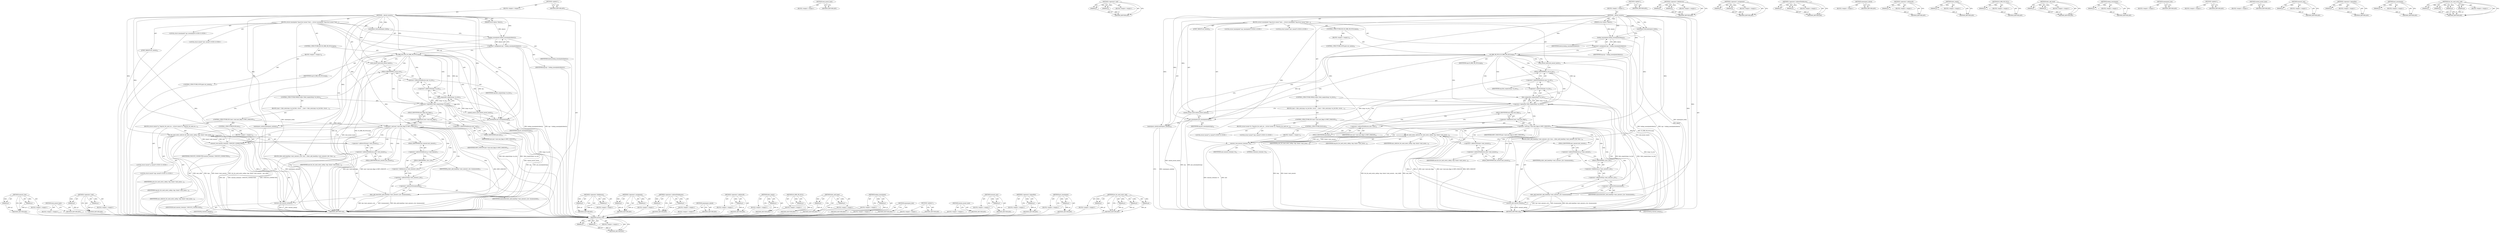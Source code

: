 digraph "list_for_each_entry_safe" {
vulnerable_158 [label=<(METHOD,umount_tree)>];
vulnerable_159 [label=<(PARAM,p1)>];
vulnerable_160 [label=<(PARAM,p2)>];
vulnerable_161 [label=<(BLOCK,&lt;empty&gt;,&lt;empty&gt;)>];
vulnerable_162 [label=<(METHOD_RETURN,ANY)>];
vulnerable_112 [label=<(METHOD,lock_mount_hash)>];
vulnerable_113 [label=<(BLOCK,&lt;empty&gt;,&lt;empty&gt;)>];
vulnerable_114 [label=<(METHOD_RETURN,ANY)>];
vulnerable_132 [label=<(METHOD,&lt;operator&gt;.and)>];
vulnerable_133 [label=<(PARAM,p1)>];
vulnerable_134 [label=<(PARAM,p2)>];
vulnerable_135 [label=<(BLOCK,&lt;empty&gt;,&lt;empty&gt;)>];
vulnerable_136 [label=<(METHOD_RETURN,ANY)>];
vulnerable_6 [label=<(METHOD,&lt;global&gt;)<SUB>1</SUB>>];
vulnerable_7 [label=<(BLOCK,&lt;empty&gt;,&lt;empty&gt;)<SUB>1</SUB>>];
vulnerable_8 [label=<(METHOD,__detach_mounts)<SUB>1</SUB>>];
vulnerable_9 [label=<(PARAM,struct dentry *dentry)<SUB>1</SUB>>];
vulnerable_10 [label=<(BLOCK,{
	struct mountpoint *mp;
	struct mount *mnt;

...,{
	struct mountpoint *mp;
	struct mount *mnt;

...)<SUB>2</SUB>>];
vulnerable_11 [label="<(LOCAL,struct mountpoint* mp: mountpoint*)<SUB>3</SUB>>"];
vulnerable_12 [label="<(LOCAL,struct mount* mnt: mount*)<SUB>4</SUB>>"];
vulnerable_13 [label=<(namespace_lock,namespace_lock())<SUB>6</SUB>>];
vulnerable_14 [label=<(&lt;operator&gt;.assignment,mp = lookup_mountpoint(dentry))<SUB>7</SUB>>];
vulnerable_15 [label=<(IDENTIFIER,mp,mp = lookup_mountpoint(dentry))<SUB>7</SUB>>];
vulnerable_16 [label=<(lookup_mountpoint,lookup_mountpoint(dentry))<SUB>7</SUB>>];
vulnerable_17 [label=<(IDENTIFIER,dentry,lookup_mountpoint(dentry))<SUB>7</SUB>>];
vulnerable_18 [label=<(CONTROL_STRUCTURE,IF,if (IS_ERR_OR_NULL(mp)))<SUB>8</SUB>>];
vulnerable_19 [label=<(IS_ERR_OR_NULL,IS_ERR_OR_NULL(mp))<SUB>8</SUB>>];
vulnerable_20 [label=<(IDENTIFIER,mp,IS_ERR_OR_NULL(mp))<SUB>8</SUB>>];
vulnerable_21 [label=<(BLOCK,&lt;empty&gt;,&lt;empty&gt;)<SUB>9</SUB>>];
vulnerable_22 [label=<(CONTROL_STRUCTURE,GOTO,goto out_unlock;)<SUB>9</SUB>>];
vulnerable_23 [label=<(lock_mount_hash,lock_mount_hash())<SUB>11</SUB>>];
vulnerable_24 [label=<(CONTROL_STRUCTURE,WHILE,while (!hlist_empty(&amp;mp-&gt;m_list)))<SUB>12</SUB>>];
vulnerable_25 [label=<(&lt;operator&gt;.logicalNot,!hlist_empty(&amp;mp-&gt;m_list))<SUB>12</SUB>>];
vulnerable_26 [label=<(hlist_empty,hlist_empty(&amp;mp-&gt;m_list))<SUB>12</SUB>>];
vulnerable_27 [label=<(&lt;operator&gt;.addressOf,&amp;mp-&gt;m_list)<SUB>12</SUB>>];
vulnerable_28 [label=<(&lt;operator&gt;.indirectFieldAccess,mp-&gt;m_list)<SUB>12</SUB>>];
vulnerable_29 [label=<(IDENTIFIER,mp,hlist_empty(&amp;mp-&gt;m_list))<SUB>12</SUB>>];
vulnerable_30 [label=<(FIELD_IDENTIFIER,m_list,m_list)<SUB>12</SUB>>];
vulnerable_31 [label=<(BLOCK,{
		mnt = hlist_entry(mp-&gt;m_list.first, struct ...,{
		mnt = hlist_entry(mp-&gt;m_list.first, struct ...)<SUB>12</SUB>>];
vulnerable_32 [label=<(CONTROL_STRUCTURE,IF,if (mnt-&gt;mnt.mnt_flags &amp; MNT_UMOUNT))<SUB>14</SUB>>];
vulnerable_33 [label=<(&lt;operator&gt;.and,mnt-&gt;mnt.mnt_flags &amp; MNT_UMOUNT)<SUB>14</SUB>>];
vulnerable_34 [label=<(&lt;operator&gt;.fieldAccess,mnt-&gt;mnt.mnt_flags)<SUB>14</SUB>>];
vulnerable_35 [label=<(&lt;operator&gt;.indirectFieldAccess,mnt-&gt;mnt)<SUB>14</SUB>>];
vulnerable_36 [label=<(IDENTIFIER,mnt,mnt-&gt;mnt.mnt_flags &amp; MNT_UMOUNT)<SUB>14</SUB>>];
vulnerable_37 [label=<(FIELD_IDENTIFIER,mnt,mnt)<SUB>14</SUB>>];
vulnerable_38 [label=<(FIELD_IDENTIFIER,mnt_flags,mnt_flags)<SUB>14</SUB>>];
vulnerable_39 [label=<(IDENTIFIER,MNT_UMOUNT,mnt-&gt;mnt.mnt_flags &amp; MNT_UMOUNT)<SUB>14</SUB>>];
vulnerable_40 [label=<(BLOCK,{
			struct mount *p, *tmp;
			list_for_each_en...,{
			struct mount *p, *tmp;
			list_for_each_en...)<SUB>14</SUB>>];
vulnerable_41 [label="<(LOCAL,struct mount* p: mount*)<SUB>15</SUB>>"];
vulnerable_42 [label="<(LOCAL,struct mount* tmp: mount*)<SUB>15</SUB>>"];
vulnerable_43 [label=<(list_for_each_entry_safe,list_for_each_entry_safe(p, tmp, &amp;mnt-&gt;mnt_moun...)<SUB>16</SUB>>];
vulnerable_44 [label=<(IDENTIFIER,p,list_for_each_entry_safe(p, tmp, &amp;mnt-&gt;mnt_moun...)<SUB>16</SUB>>];
vulnerable_45 [label=<(IDENTIFIER,tmp,list_for_each_entry_safe(p, tmp, &amp;mnt-&gt;mnt_moun...)<SUB>16</SUB>>];
vulnerable_46 [label=<(&lt;operator&gt;.addressOf,&amp;mnt-&gt;mnt_mounts)<SUB>16</SUB>>];
vulnerable_47 [label=<(&lt;operator&gt;.indirectFieldAccess,mnt-&gt;mnt_mounts)<SUB>16</SUB>>];
vulnerable_48 [label=<(IDENTIFIER,mnt,list_for_each_entry_safe(p, tmp, &amp;mnt-&gt;mnt_moun...)<SUB>16</SUB>>];
vulnerable_49 [label=<(FIELD_IDENTIFIER,mnt_mounts,mnt_mounts)<SUB>16</SUB>>];
vulnerable_50 [label=<(IDENTIFIER,mnt_child,list_for_each_entry_safe(p, tmp, &amp;mnt-&gt;mnt_moun...)<SUB>16</SUB>>];
vulnerable_51 [label=<(BLOCK,{
				hlist_add_head(&amp;p-&gt;mnt_umount.s_list, &amp;un...,{
				hlist_add_head(&amp;p-&gt;mnt_umount.s_list, &amp;un...)<SUB>16</SUB>>];
vulnerable_52 [label=<(hlist_add_head,hlist_add_head(&amp;p-&gt;mnt_umount.s_list, &amp;unmounted))<SUB>17</SUB>>];
vulnerable_53 [label=<(&lt;operator&gt;.addressOf,&amp;p-&gt;mnt_umount.s_list)<SUB>17</SUB>>];
vulnerable_54 [label=<(&lt;operator&gt;.fieldAccess,p-&gt;mnt_umount.s_list)<SUB>17</SUB>>];
vulnerable_55 [label=<(&lt;operator&gt;.indirectFieldAccess,p-&gt;mnt_umount)<SUB>17</SUB>>];
vulnerable_56 [label=<(IDENTIFIER,p,hlist_add_head(&amp;p-&gt;mnt_umount.s_list, &amp;unmounted))<SUB>17</SUB>>];
vulnerable_57 [label=<(FIELD_IDENTIFIER,mnt_umount,mnt_umount)<SUB>17</SUB>>];
vulnerable_58 [label=<(FIELD_IDENTIFIER,s_list,s_list)<SUB>17</SUB>>];
vulnerable_59 [label=<(&lt;operator&gt;.addressOf,&amp;unmounted)<SUB>17</SUB>>];
vulnerable_60 [label=<(IDENTIFIER,unmounted,hlist_add_head(&amp;p-&gt;mnt_umount.s_list, &amp;unmounted))<SUB>17</SUB>>];
vulnerable_61 [label=<(umount_mnt,umount_mnt(p))<SUB>18</SUB>>];
vulnerable_62 [label=<(IDENTIFIER,p,umount_mnt(p))<SUB>18</SUB>>];
vulnerable_63 [label=<(CONTROL_STRUCTURE,ELSE,else)<SUB>21</SUB>>];
vulnerable_64 [label=<(BLOCK,&lt;empty&gt;,&lt;empty&gt;)<SUB>21</SUB>>];
vulnerable_65 [label=<(umount_tree,umount_tree(mnt, 0))<SUB>21</SUB>>];
vulnerable_66 [label=<(IDENTIFIER,mnt,umount_tree(mnt, 0))<SUB>21</SUB>>];
vulnerable_67 [label=<(LITERAL,0,umount_tree(mnt, 0))<SUB>21</SUB>>];
vulnerable_68 [label=<(unlock_mount_hash,unlock_mount_hash())<SUB>23</SUB>>];
vulnerable_69 [label=<(put_mountpoint,put_mountpoint(mp))<SUB>24</SUB>>];
vulnerable_70 [label=<(IDENTIFIER,mp,put_mountpoint(mp))<SUB>24</SUB>>];
vulnerable_71 [label=<(JUMP_TARGET,out_unlock)<SUB>25</SUB>>];
vulnerable_72 [label=<(namespace_unlock,namespace_unlock())<SUB>26</SUB>>];
vulnerable_73 [label=<(METHOD_RETURN,void)<SUB>1</SUB>>];
vulnerable_75 [label=<(METHOD_RETURN,ANY)<SUB>1</SUB>>];
vulnerable_137 [label=<(METHOD,&lt;operator&gt;.fieldAccess)>];
vulnerable_138 [label=<(PARAM,p1)>];
vulnerable_139 [label=<(PARAM,p2)>];
vulnerable_140 [label=<(BLOCK,&lt;empty&gt;,&lt;empty&gt;)>];
vulnerable_141 [label=<(METHOD_RETURN,ANY)>];
vulnerable_99 [label=<(METHOD,&lt;operator&gt;.assignment)>];
vulnerable_100 [label=<(PARAM,p1)>];
vulnerable_101 [label=<(PARAM,p2)>];
vulnerable_102 [label=<(BLOCK,&lt;empty&gt;,&lt;empty&gt;)>];
vulnerable_103 [label=<(METHOD_RETURN,ANY)>];
vulnerable_127 [label=<(METHOD,&lt;operator&gt;.indirectFieldAccess)>];
vulnerable_128 [label=<(PARAM,p1)>];
vulnerable_129 [label=<(PARAM,p2)>];
vulnerable_130 [label=<(BLOCK,&lt;empty&gt;,&lt;empty&gt;)>];
vulnerable_131 [label=<(METHOD_RETURN,ANY)>];
vulnerable_170 [label=<(METHOD,namespace_unlock)>];
vulnerable_171 [label=<(BLOCK,&lt;empty&gt;,&lt;empty&gt;)>];
vulnerable_172 [label=<(METHOD_RETURN,ANY)>];
vulnerable_123 [label=<(METHOD,&lt;operator&gt;.addressOf)>];
vulnerable_124 [label=<(PARAM,p1)>];
vulnerable_125 [label=<(BLOCK,&lt;empty&gt;,&lt;empty&gt;)>];
vulnerable_126 [label=<(METHOD_RETURN,ANY)>];
vulnerable_119 [label=<(METHOD,hlist_empty)>];
vulnerable_120 [label=<(PARAM,p1)>];
vulnerable_121 [label=<(BLOCK,&lt;empty&gt;,&lt;empty&gt;)>];
vulnerable_122 [label=<(METHOD_RETURN,ANY)>];
vulnerable_108 [label=<(METHOD,IS_ERR_OR_NULL)>];
vulnerable_109 [label=<(PARAM,p1)>];
vulnerable_110 [label=<(BLOCK,&lt;empty&gt;,&lt;empty&gt;)>];
vulnerable_111 [label=<(METHOD_RETURN,ANY)>];
vulnerable_149 [label=<(METHOD,hlist_add_head)>];
vulnerable_150 [label=<(PARAM,p1)>];
vulnerable_151 [label=<(PARAM,p2)>];
vulnerable_152 [label=<(BLOCK,&lt;empty&gt;,&lt;empty&gt;)>];
vulnerable_153 [label=<(METHOD_RETURN,ANY)>];
vulnerable_104 [label=<(METHOD,lookup_mountpoint)>];
vulnerable_105 [label=<(PARAM,p1)>];
vulnerable_106 [label=<(BLOCK,&lt;empty&gt;,&lt;empty&gt;)>];
vulnerable_107 [label=<(METHOD_RETURN,ANY)>];
vulnerable_96 [label=<(METHOD,namespace_lock)>];
vulnerable_97 [label=<(BLOCK,&lt;empty&gt;,&lt;empty&gt;)>];
vulnerable_98 [label=<(METHOD_RETURN,ANY)>];
vulnerable_90 [label=<(METHOD,&lt;global&gt;)<SUB>1</SUB>>];
vulnerable_91 [label=<(BLOCK,&lt;empty&gt;,&lt;empty&gt;)>];
vulnerable_92 [label=<(METHOD_RETURN,ANY)>];
vulnerable_163 [label=<(METHOD,unlock_mount_hash)>];
vulnerable_164 [label=<(BLOCK,&lt;empty&gt;,&lt;empty&gt;)>];
vulnerable_165 [label=<(METHOD_RETURN,ANY)>];
vulnerable_154 [label=<(METHOD,umount_mnt)>];
vulnerable_155 [label=<(PARAM,p1)>];
vulnerable_156 [label=<(BLOCK,&lt;empty&gt;,&lt;empty&gt;)>];
vulnerable_157 [label=<(METHOD_RETURN,ANY)>];
vulnerable_115 [label=<(METHOD,&lt;operator&gt;.logicalNot)>];
vulnerable_116 [label=<(PARAM,p1)>];
vulnerable_117 [label=<(BLOCK,&lt;empty&gt;,&lt;empty&gt;)>];
vulnerable_118 [label=<(METHOD_RETURN,ANY)>];
vulnerable_166 [label=<(METHOD,put_mountpoint)>];
vulnerable_167 [label=<(PARAM,p1)>];
vulnerable_168 [label=<(BLOCK,&lt;empty&gt;,&lt;empty&gt;)>];
vulnerable_169 [label=<(METHOD_RETURN,ANY)>];
vulnerable_142 [label=<(METHOD,list_for_each_entry_safe)>];
vulnerable_143 [label=<(PARAM,p1)>];
vulnerable_144 [label=<(PARAM,p2)>];
vulnerable_145 [label=<(PARAM,p3)>];
vulnerable_146 [label=<(PARAM,p4)>];
vulnerable_147 [label=<(BLOCK,&lt;empty&gt;,&lt;empty&gt;)>];
vulnerable_148 [label=<(METHOD_RETURN,ANY)>];
fixed_156 [label=<(METHOD,umount_tree)>];
fixed_157 [label=<(PARAM,p1)>];
fixed_158 [label=<(PARAM,p2)>];
fixed_159 [label=<(BLOCK,&lt;empty&gt;,&lt;empty&gt;)>];
fixed_160 [label=<(METHOD_RETURN,ANY)>];
fixed_110 [label=<(METHOD,lock_mount_hash)>];
fixed_111 [label=<(BLOCK,&lt;empty&gt;,&lt;empty&gt;)>];
fixed_112 [label=<(METHOD_RETURN,ANY)>];
fixed_130 [label=<(METHOD,&lt;operator&gt;.and)>];
fixed_131 [label=<(PARAM,p1)>];
fixed_132 [label=<(PARAM,p2)>];
fixed_133 [label=<(BLOCK,&lt;empty&gt;,&lt;empty&gt;)>];
fixed_134 [label=<(METHOD_RETURN,ANY)>];
fixed_6 [label=<(METHOD,&lt;global&gt;)<SUB>1</SUB>>];
fixed_7 [label=<(BLOCK,&lt;empty&gt;,&lt;empty&gt;)<SUB>1</SUB>>];
fixed_8 [label=<(METHOD,__detach_mounts)<SUB>1</SUB>>];
fixed_9 [label=<(PARAM,struct dentry *dentry)<SUB>1</SUB>>];
fixed_10 [label=<(BLOCK,{
	struct mountpoint *mp;
	struct mount *mnt;

...,{
	struct mountpoint *mp;
	struct mount *mnt;

...)<SUB>2</SUB>>];
fixed_11 [label="<(LOCAL,struct mountpoint* mp: mountpoint*)<SUB>3</SUB>>"];
fixed_12 [label="<(LOCAL,struct mount* mnt: mount*)<SUB>4</SUB>>"];
fixed_13 [label=<(namespace_lock,namespace_lock())<SUB>6</SUB>>];
fixed_14 [label=<(&lt;operator&gt;.assignment,mp = lookup_mountpoint(dentry))<SUB>7</SUB>>];
fixed_15 [label=<(IDENTIFIER,mp,mp = lookup_mountpoint(dentry))<SUB>7</SUB>>];
fixed_16 [label=<(lookup_mountpoint,lookup_mountpoint(dentry))<SUB>7</SUB>>];
fixed_17 [label=<(IDENTIFIER,dentry,lookup_mountpoint(dentry))<SUB>7</SUB>>];
fixed_18 [label=<(CONTROL_STRUCTURE,IF,if (IS_ERR_OR_NULL(mp)))<SUB>8</SUB>>];
fixed_19 [label=<(IS_ERR_OR_NULL,IS_ERR_OR_NULL(mp))<SUB>8</SUB>>];
fixed_20 [label=<(IDENTIFIER,mp,IS_ERR_OR_NULL(mp))<SUB>8</SUB>>];
fixed_21 [label=<(BLOCK,&lt;empty&gt;,&lt;empty&gt;)<SUB>9</SUB>>];
fixed_22 [label=<(CONTROL_STRUCTURE,GOTO,goto out_unlock;)<SUB>9</SUB>>];
fixed_23 [label=<(lock_mount_hash,lock_mount_hash())<SUB>11</SUB>>];
fixed_24 [label=<(CONTROL_STRUCTURE,WHILE,while (!hlist_empty(&amp;mp-&gt;m_list)))<SUB>12</SUB>>];
fixed_25 [label=<(&lt;operator&gt;.logicalNot,!hlist_empty(&amp;mp-&gt;m_list))<SUB>12</SUB>>];
fixed_26 [label=<(hlist_empty,hlist_empty(&amp;mp-&gt;m_list))<SUB>12</SUB>>];
fixed_27 [label=<(&lt;operator&gt;.addressOf,&amp;mp-&gt;m_list)<SUB>12</SUB>>];
fixed_28 [label=<(&lt;operator&gt;.indirectFieldAccess,mp-&gt;m_list)<SUB>12</SUB>>];
fixed_29 [label=<(IDENTIFIER,mp,hlist_empty(&amp;mp-&gt;m_list))<SUB>12</SUB>>];
fixed_30 [label=<(FIELD_IDENTIFIER,m_list,m_list)<SUB>12</SUB>>];
fixed_31 [label=<(BLOCK,{
		mnt = hlist_entry(mp-&gt;m_list.first, struct ...,{
		mnt = hlist_entry(mp-&gt;m_list.first, struct ...)<SUB>12</SUB>>];
fixed_32 [label=<(CONTROL_STRUCTURE,IF,if (mnt-&gt;mnt.mnt_flags &amp; MNT_UMOUNT))<SUB>14</SUB>>];
fixed_33 [label=<(&lt;operator&gt;.and,mnt-&gt;mnt.mnt_flags &amp; MNT_UMOUNT)<SUB>14</SUB>>];
fixed_34 [label=<(&lt;operator&gt;.fieldAccess,mnt-&gt;mnt.mnt_flags)<SUB>14</SUB>>];
fixed_35 [label=<(&lt;operator&gt;.indirectFieldAccess,mnt-&gt;mnt)<SUB>14</SUB>>];
fixed_36 [label=<(IDENTIFIER,mnt,mnt-&gt;mnt.mnt_flags &amp; MNT_UMOUNT)<SUB>14</SUB>>];
fixed_37 [label=<(FIELD_IDENTIFIER,mnt,mnt)<SUB>14</SUB>>];
fixed_38 [label=<(FIELD_IDENTIFIER,mnt_flags,mnt_flags)<SUB>14</SUB>>];
fixed_39 [label=<(IDENTIFIER,MNT_UMOUNT,mnt-&gt;mnt.mnt_flags &amp; MNT_UMOUNT)<SUB>14</SUB>>];
fixed_40 [label=<(BLOCK,{
			struct mount *p, *tmp;
			list_for_each_en...,{
			struct mount *p, *tmp;
			list_for_each_en...)<SUB>14</SUB>>];
fixed_41 [label="<(LOCAL,struct mount* p: mount*)<SUB>15</SUB>>"];
fixed_42 [label="<(LOCAL,struct mount* tmp: mount*)<SUB>15</SUB>>"];
fixed_43 [label=<(list_for_each_entry_safe,list_for_each_entry_safe(p, tmp, &amp;mnt-&gt;mnt_moun...)<SUB>16</SUB>>];
fixed_44 [label=<(IDENTIFIER,p,list_for_each_entry_safe(p, tmp, &amp;mnt-&gt;mnt_moun...)<SUB>16</SUB>>];
fixed_45 [label=<(IDENTIFIER,tmp,list_for_each_entry_safe(p, tmp, &amp;mnt-&gt;mnt_moun...)<SUB>16</SUB>>];
fixed_46 [label=<(&lt;operator&gt;.addressOf,&amp;mnt-&gt;mnt_mounts)<SUB>16</SUB>>];
fixed_47 [label=<(&lt;operator&gt;.indirectFieldAccess,mnt-&gt;mnt_mounts)<SUB>16</SUB>>];
fixed_48 [label=<(IDENTIFIER,mnt,list_for_each_entry_safe(p, tmp, &amp;mnt-&gt;mnt_moun...)<SUB>16</SUB>>];
fixed_49 [label=<(FIELD_IDENTIFIER,mnt_mounts,mnt_mounts)<SUB>16</SUB>>];
fixed_50 [label=<(IDENTIFIER,mnt_child,list_for_each_entry_safe(p, tmp, &amp;mnt-&gt;mnt_moun...)<SUB>16</SUB>>];
fixed_51 [label=<(BLOCK,{
				hlist_add_head(&amp;p-&gt;mnt_umount.s_list, &amp;un...,{
				hlist_add_head(&amp;p-&gt;mnt_umount.s_list, &amp;un...)<SUB>16</SUB>>];
fixed_52 [label=<(hlist_add_head,hlist_add_head(&amp;p-&gt;mnt_umount.s_list, &amp;unmounted))<SUB>17</SUB>>];
fixed_53 [label=<(&lt;operator&gt;.addressOf,&amp;p-&gt;mnt_umount.s_list)<SUB>17</SUB>>];
fixed_54 [label=<(&lt;operator&gt;.fieldAccess,p-&gt;mnt_umount.s_list)<SUB>17</SUB>>];
fixed_55 [label=<(&lt;operator&gt;.indirectFieldAccess,p-&gt;mnt_umount)<SUB>17</SUB>>];
fixed_56 [label=<(IDENTIFIER,p,hlist_add_head(&amp;p-&gt;mnt_umount.s_list, &amp;unmounted))<SUB>17</SUB>>];
fixed_57 [label=<(FIELD_IDENTIFIER,mnt_umount,mnt_umount)<SUB>17</SUB>>];
fixed_58 [label=<(FIELD_IDENTIFIER,s_list,s_list)<SUB>17</SUB>>];
fixed_59 [label=<(&lt;operator&gt;.addressOf,&amp;unmounted)<SUB>17</SUB>>];
fixed_60 [label=<(IDENTIFIER,unmounted,hlist_add_head(&amp;p-&gt;mnt_umount.s_list, &amp;unmounted))<SUB>17</SUB>>];
fixed_61 [label=<(umount_mnt,umount_mnt(p))<SUB>18</SUB>>];
fixed_62 [label=<(IDENTIFIER,p,umount_mnt(p))<SUB>18</SUB>>];
fixed_63 [label=<(CONTROL_STRUCTURE,ELSE,else)<SUB>21</SUB>>];
fixed_64 [label=<(BLOCK,&lt;empty&gt;,&lt;empty&gt;)<SUB>21</SUB>>];
fixed_65 [label=<(umount_tree,umount_tree(mnt, UMOUNT_CONNECTED))<SUB>21</SUB>>];
fixed_66 [label=<(IDENTIFIER,mnt,umount_tree(mnt, UMOUNT_CONNECTED))<SUB>21</SUB>>];
fixed_67 [label=<(IDENTIFIER,UMOUNT_CONNECTED,umount_tree(mnt, UMOUNT_CONNECTED))<SUB>21</SUB>>];
fixed_68 [label=<(unlock_mount_hash,unlock_mount_hash())<SUB>23</SUB>>];
fixed_69 [label=<(put_mountpoint,put_mountpoint(mp))<SUB>24</SUB>>];
fixed_70 [label=<(IDENTIFIER,mp,put_mountpoint(mp))<SUB>24</SUB>>];
fixed_71 [label=<(JUMP_TARGET,out_unlock)<SUB>25</SUB>>];
fixed_72 [label=<(namespace_unlock,namespace_unlock())<SUB>26</SUB>>];
fixed_73 [label=<(METHOD_RETURN,void)<SUB>1</SUB>>];
fixed_75 [label=<(METHOD_RETURN,ANY)<SUB>1</SUB>>];
fixed_135 [label=<(METHOD,&lt;operator&gt;.fieldAccess)>];
fixed_136 [label=<(PARAM,p1)>];
fixed_137 [label=<(PARAM,p2)>];
fixed_138 [label=<(BLOCK,&lt;empty&gt;,&lt;empty&gt;)>];
fixed_139 [label=<(METHOD_RETURN,ANY)>];
fixed_97 [label=<(METHOD,&lt;operator&gt;.assignment)>];
fixed_98 [label=<(PARAM,p1)>];
fixed_99 [label=<(PARAM,p2)>];
fixed_100 [label=<(BLOCK,&lt;empty&gt;,&lt;empty&gt;)>];
fixed_101 [label=<(METHOD_RETURN,ANY)>];
fixed_125 [label=<(METHOD,&lt;operator&gt;.indirectFieldAccess)>];
fixed_126 [label=<(PARAM,p1)>];
fixed_127 [label=<(PARAM,p2)>];
fixed_128 [label=<(BLOCK,&lt;empty&gt;,&lt;empty&gt;)>];
fixed_129 [label=<(METHOD_RETURN,ANY)>];
fixed_168 [label=<(METHOD,namespace_unlock)>];
fixed_169 [label=<(BLOCK,&lt;empty&gt;,&lt;empty&gt;)>];
fixed_170 [label=<(METHOD_RETURN,ANY)>];
fixed_121 [label=<(METHOD,&lt;operator&gt;.addressOf)>];
fixed_122 [label=<(PARAM,p1)>];
fixed_123 [label=<(BLOCK,&lt;empty&gt;,&lt;empty&gt;)>];
fixed_124 [label=<(METHOD_RETURN,ANY)>];
fixed_117 [label=<(METHOD,hlist_empty)>];
fixed_118 [label=<(PARAM,p1)>];
fixed_119 [label=<(BLOCK,&lt;empty&gt;,&lt;empty&gt;)>];
fixed_120 [label=<(METHOD_RETURN,ANY)>];
fixed_106 [label=<(METHOD,IS_ERR_OR_NULL)>];
fixed_107 [label=<(PARAM,p1)>];
fixed_108 [label=<(BLOCK,&lt;empty&gt;,&lt;empty&gt;)>];
fixed_109 [label=<(METHOD_RETURN,ANY)>];
fixed_147 [label=<(METHOD,hlist_add_head)>];
fixed_148 [label=<(PARAM,p1)>];
fixed_149 [label=<(PARAM,p2)>];
fixed_150 [label=<(BLOCK,&lt;empty&gt;,&lt;empty&gt;)>];
fixed_151 [label=<(METHOD_RETURN,ANY)>];
fixed_102 [label=<(METHOD,lookup_mountpoint)>];
fixed_103 [label=<(PARAM,p1)>];
fixed_104 [label=<(BLOCK,&lt;empty&gt;,&lt;empty&gt;)>];
fixed_105 [label=<(METHOD_RETURN,ANY)>];
fixed_94 [label=<(METHOD,namespace_lock)>];
fixed_95 [label=<(BLOCK,&lt;empty&gt;,&lt;empty&gt;)>];
fixed_96 [label=<(METHOD_RETURN,ANY)>];
fixed_88 [label=<(METHOD,&lt;global&gt;)<SUB>1</SUB>>];
fixed_89 [label=<(BLOCK,&lt;empty&gt;,&lt;empty&gt;)>];
fixed_90 [label=<(METHOD_RETURN,ANY)>];
fixed_161 [label=<(METHOD,unlock_mount_hash)>];
fixed_162 [label=<(BLOCK,&lt;empty&gt;,&lt;empty&gt;)>];
fixed_163 [label=<(METHOD_RETURN,ANY)>];
fixed_152 [label=<(METHOD,umount_mnt)>];
fixed_153 [label=<(PARAM,p1)>];
fixed_154 [label=<(BLOCK,&lt;empty&gt;,&lt;empty&gt;)>];
fixed_155 [label=<(METHOD_RETURN,ANY)>];
fixed_113 [label=<(METHOD,&lt;operator&gt;.logicalNot)>];
fixed_114 [label=<(PARAM,p1)>];
fixed_115 [label=<(BLOCK,&lt;empty&gt;,&lt;empty&gt;)>];
fixed_116 [label=<(METHOD_RETURN,ANY)>];
fixed_164 [label=<(METHOD,put_mountpoint)>];
fixed_165 [label=<(PARAM,p1)>];
fixed_166 [label=<(BLOCK,&lt;empty&gt;,&lt;empty&gt;)>];
fixed_167 [label=<(METHOD_RETURN,ANY)>];
fixed_140 [label=<(METHOD,list_for_each_entry_safe)>];
fixed_141 [label=<(PARAM,p1)>];
fixed_142 [label=<(PARAM,p2)>];
fixed_143 [label=<(PARAM,p3)>];
fixed_144 [label=<(PARAM,p4)>];
fixed_145 [label=<(BLOCK,&lt;empty&gt;,&lt;empty&gt;)>];
fixed_146 [label=<(METHOD_RETURN,ANY)>];
vulnerable_158 -> vulnerable_159  [key=0, label="AST: "];
vulnerable_158 -> vulnerable_159  [key=1, label="DDG: "];
vulnerable_158 -> vulnerable_161  [key=0, label="AST: "];
vulnerable_158 -> vulnerable_160  [key=0, label="AST: "];
vulnerable_158 -> vulnerable_160  [key=1, label="DDG: "];
vulnerable_158 -> vulnerable_162  [key=0, label="AST: "];
vulnerable_158 -> vulnerable_162  [key=1, label="CFG: "];
vulnerable_159 -> vulnerable_162  [key=0, label="DDG: p1"];
vulnerable_160 -> vulnerable_162  [key=0, label="DDG: p2"];
vulnerable_112 -> vulnerable_113  [key=0, label="AST: "];
vulnerable_112 -> vulnerable_114  [key=0, label="AST: "];
vulnerable_112 -> vulnerable_114  [key=1, label="CFG: "];
vulnerable_132 -> vulnerable_133  [key=0, label="AST: "];
vulnerable_132 -> vulnerable_133  [key=1, label="DDG: "];
vulnerable_132 -> vulnerable_135  [key=0, label="AST: "];
vulnerable_132 -> vulnerable_134  [key=0, label="AST: "];
vulnerable_132 -> vulnerable_134  [key=1, label="DDG: "];
vulnerable_132 -> vulnerable_136  [key=0, label="AST: "];
vulnerable_132 -> vulnerable_136  [key=1, label="CFG: "];
vulnerable_133 -> vulnerable_136  [key=0, label="DDG: p1"];
vulnerable_134 -> vulnerable_136  [key=0, label="DDG: p2"];
vulnerable_6 -> vulnerable_7  [key=0, label="AST: "];
vulnerable_6 -> vulnerable_75  [key=0, label="AST: "];
vulnerable_6 -> vulnerable_75  [key=1, label="CFG: "];
vulnerable_7 -> vulnerable_8  [key=0, label="AST: "];
vulnerable_8 -> vulnerable_9  [key=0, label="AST: "];
vulnerable_8 -> vulnerable_9  [key=1, label="DDG: "];
vulnerable_8 -> vulnerable_10  [key=0, label="AST: "];
vulnerable_8 -> vulnerable_73  [key=0, label="AST: "];
vulnerable_8 -> vulnerable_13  [key=0, label="CFG: "];
vulnerable_8 -> vulnerable_13  [key=1, label="DDG: "];
vulnerable_8 -> vulnerable_23  [key=0, label="DDG: "];
vulnerable_8 -> vulnerable_68  [key=0, label="DDG: "];
vulnerable_8 -> vulnerable_72  [key=0, label="DDG: "];
vulnerable_8 -> vulnerable_69  [key=0, label="DDG: "];
vulnerable_8 -> vulnerable_16  [key=0, label="DDG: "];
vulnerable_8 -> vulnerable_19  [key=0, label="DDG: "];
vulnerable_8 -> vulnerable_33  [key=0, label="DDG: "];
vulnerable_8 -> vulnerable_51  [key=0, label="DDG: "];
vulnerable_8 -> vulnerable_43  [key=0, label="DDG: "];
vulnerable_8 -> vulnerable_52  [key=0, label="DDG: "];
vulnerable_8 -> vulnerable_61  [key=0, label="DDG: "];
vulnerable_8 -> vulnerable_65  [key=0, label="DDG: "];
vulnerable_9 -> vulnerable_16  [key=0, label="DDG: dentry"];
vulnerable_10 -> vulnerable_11  [key=0, label="AST: "];
vulnerable_10 -> vulnerable_12  [key=0, label="AST: "];
vulnerable_10 -> vulnerable_13  [key=0, label="AST: "];
vulnerable_10 -> vulnerable_14  [key=0, label="AST: "];
vulnerable_10 -> vulnerable_18  [key=0, label="AST: "];
vulnerable_10 -> vulnerable_23  [key=0, label="AST: "];
vulnerable_10 -> vulnerable_24  [key=0, label="AST: "];
vulnerable_10 -> vulnerable_68  [key=0, label="AST: "];
vulnerable_10 -> vulnerable_69  [key=0, label="AST: "];
vulnerable_10 -> vulnerable_71  [key=0, label="AST: "];
vulnerable_10 -> vulnerable_72  [key=0, label="AST: "];
vulnerable_13 -> vulnerable_16  [key=0, label="CFG: "];
vulnerable_13 -> vulnerable_73  [key=0, label="DDG: namespace_lock()"];
vulnerable_14 -> vulnerable_15  [key=0, label="AST: "];
vulnerable_14 -> vulnerable_16  [key=0, label="AST: "];
vulnerable_14 -> vulnerable_19  [key=0, label="CFG: "];
vulnerable_14 -> vulnerable_19  [key=1, label="DDG: mp"];
vulnerable_14 -> vulnerable_73  [key=0, label="DDG: lookup_mountpoint(dentry)"];
vulnerable_14 -> vulnerable_73  [key=1, label="DDG: mp = lookup_mountpoint(dentry)"];
vulnerable_16 -> vulnerable_17  [key=0, label="AST: "];
vulnerable_16 -> vulnerable_14  [key=0, label="CFG: "];
vulnerable_16 -> vulnerable_14  [key=1, label="DDG: dentry"];
vulnerable_16 -> vulnerable_73  [key=0, label="DDG: dentry"];
vulnerable_18 -> vulnerable_19  [key=0, label="AST: "];
vulnerable_18 -> vulnerable_21  [key=0, label="AST: "];
vulnerable_19 -> vulnerable_20  [key=0, label="AST: "];
vulnerable_19 -> vulnerable_23  [key=0, label="CFG: "];
vulnerable_19 -> vulnerable_23  [key=1, label="CDG: "];
vulnerable_19 -> vulnerable_72  [key=0, label="CFG: "];
vulnerable_19 -> vulnerable_73  [key=0, label="DDG: mp"];
vulnerable_19 -> vulnerable_73  [key=1, label="DDG: IS_ERR_OR_NULL(mp)"];
vulnerable_19 -> vulnerable_69  [key=0, label="DDG: mp"];
vulnerable_19 -> vulnerable_69  [key=1, label="CDG: "];
vulnerable_19 -> vulnerable_26  [key=0, label="DDG: mp"];
vulnerable_19 -> vulnerable_26  [key=1, label="CDG: "];
vulnerable_19 -> vulnerable_30  [key=0, label="CDG: "];
vulnerable_19 -> vulnerable_68  [key=0, label="CDG: "];
vulnerable_19 -> vulnerable_28  [key=0, label="CDG: "];
vulnerable_19 -> vulnerable_25  [key=0, label="CDG: "];
vulnerable_19 -> vulnerable_27  [key=0, label="CDG: "];
vulnerable_21 -> vulnerable_22  [key=0, label="AST: "];
vulnerable_23 -> vulnerable_30  [key=0, label="CFG: "];
vulnerable_23 -> vulnerable_73  [key=0, label="DDG: lock_mount_hash()"];
vulnerable_24 -> vulnerable_25  [key=0, label="AST: "];
vulnerable_24 -> vulnerable_31  [key=0, label="AST: "];
vulnerable_25 -> vulnerable_26  [key=0, label="AST: "];
vulnerable_25 -> vulnerable_26  [key=1, label="CDG: "];
vulnerable_25 -> vulnerable_68  [key=0, label="CFG: "];
vulnerable_25 -> vulnerable_37  [key=0, label="CFG: "];
vulnerable_25 -> vulnerable_37  [key=1, label="CDG: "];
vulnerable_25 -> vulnerable_73  [key=0, label="DDG: hlist_empty(&amp;mp-&gt;m_list)"];
vulnerable_25 -> vulnerable_73  [key=1, label="DDG: !hlist_empty(&amp;mp-&gt;m_list)"];
vulnerable_25 -> vulnerable_30  [key=0, label="CDG: "];
vulnerable_25 -> vulnerable_34  [key=0, label="CDG: "];
vulnerable_25 -> vulnerable_33  [key=0, label="CDG: "];
vulnerable_25 -> vulnerable_28  [key=0, label="CDG: "];
vulnerable_25 -> vulnerable_38  [key=0, label="CDG: "];
vulnerable_25 -> vulnerable_25  [key=0, label="CDG: "];
vulnerable_25 -> vulnerable_27  [key=0, label="CDG: "];
vulnerable_25 -> vulnerable_35  [key=0, label="CDG: "];
vulnerable_26 -> vulnerable_27  [key=0, label="AST: "];
vulnerable_26 -> vulnerable_25  [key=0, label="CFG: "];
vulnerable_26 -> vulnerable_25  [key=1, label="DDG: &amp;mp-&gt;m_list"];
vulnerable_26 -> vulnerable_73  [key=0, label="DDG: &amp;mp-&gt;m_list"];
vulnerable_26 -> vulnerable_69  [key=0, label="DDG: &amp;mp-&gt;m_list"];
vulnerable_27 -> vulnerable_28  [key=0, label="AST: "];
vulnerable_27 -> vulnerable_26  [key=0, label="CFG: "];
vulnerable_28 -> vulnerable_29  [key=0, label="AST: "];
vulnerable_28 -> vulnerable_30  [key=0, label="AST: "];
vulnerable_28 -> vulnerable_27  [key=0, label="CFG: "];
vulnerable_30 -> vulnerable_28  [key=0, label="CFG: "];
vulnerable_31 -> vulnerable_32  [key=0, label="AST: "];
vulnerable_32 -> vulnerable_33  [key=0, label="AST: "];
vulnerable_32 -> vulnerable_40  [key=0, label="AST: "];
vulnerable_32 -> vulnerable_63  [key=0, label="AST: "];
vulnerable_33 -> vulnerable_34  [key=0, label="AST: "];
vulnerable_33 -> vulnerable_39  [key=0, label="AST: "];
vulnerable_33 -> vulnerable_49  [key=0, label="CFG: "];
vulnerable_33 -> vulnerable_49  [key=1, label="CDG: "];
vulnerable_33 -> vulnerable_65  [key=0, label="CFG: "];
vulnerable_33 -> vulnerable_65  [key=1, label="CDG: "];
vulnerable_33 -> vulnerable_73  [key=0, label="DDG: mnt-&gt;mnt.mnt_flags"];
vulnerable_33 -> vulnerable_73  [key=1, label="DDG: mnt-&gt;mnt.mnt_flags &amp; MNT_UMOUNT"];
vulnerable_33 -> vulnerable_73  [key=2, label="DDG: MNT_UMOUNT"];
vulnerable_33 -> vulnerable_47  [key=0, label="CDG: "];
vulnerable_33 -> vulnerable_58  [key=0, label="CDG: "];
vulnerable_33 -> vulnerable_61  [key=0, label="CDG: "];
vulnerable_33 -> vulnerable_57  [key=0, label="CDG: "];
vulnerable_33 -> vulnerable_52  [key=0, label="CDG: "];
vulnerable_33 -> vulnerable_46  [key=0, label="CDG: "];
vulnerable_33 -> vulnerable_53  [key=0, label="CDG: "];
vulnerable_33 -> vulnerable_59  [key=0, label="CDG: "];
vulnerable_33 -> vulnerable_55  [key=0, label="CDG: "];
vulnerable_33 -> vulnerable_54  [key=0, label="CDG: "];
vulnerable_33 -> vulnerable_43  [key=0, label="CDG: "];
vulnerable_34 -> vulnerable_35  [key=0, label="AST: "];
vulnerable_34 -> vulnerable_38  [key=0, label="AST: "];
vulnerable_34 -> vulnerable_33  [key=0, label="CFG: "];
vulnerable_35 -> vulnerable_36  [key=0, label="AST: "];
vulnerable_35 -> vulnerable_37  [key=0, label="AST: "];
vulnerable_35 -> vulnerable_38  [key=0, label="CFG: "];
vulnerable_37 -> vulnerable_35  [key=0, label="CFG: "];
vulnerable_38 -> vulnerable_34  [key=0, label="CFG: "];
vulnerable_40 -> vulnerable_41  [key=0, label="AST: "];
vulnerable_40 -> vulnerable_42  [key=0, label="AST: "];
vulnerable_40 -> vulnerable_43  [key=0, label="AST: "];
vulnerable_40 -> vulnerable_51  [key=0, label="AST: "];
vulnerable_43 -> vulnerable_44  [key=0, label="AST: "];
vulnerable_43 -> vulnerable_45  [key=0, label="AST: "];
vulnerable_43 -> vulnerable_46  [key=0, label="AST: "];
vulnerable_43 -> vulnerable_50  [key=0, label="AST: "];
vulnerable_43 -> vulnerable_57  [key=0, label="CFG: "];
vulnerable_43 -> vulnerable_73  [key=0, label="DDG: tmp"];
vulnerable_43 -> vulnerable_73  [key=1, label="DDG: &amp;mnt-&gt;mnt_mounts"];
vulnerable_43 -> vulnerable_73  [key=2, label="DDG: list_for_each_entry_safe(p, tmp, &amp;mnt-&gt;mnt_mounts,  mnt_child)"];
vulnerable_43 -> vulnerable_73  [key=3, label="DDG: mnt_child"];
vulnerable_43 -> vulnerable_61  [key=0, label="DDG: p"];
vulnerable_43 -> vulnerable_65  [key=0, label="DDG: &amp;mnt-&gt;mnt_mounts"];
vulnerable_46 -> vulnerable_47  [key=0, label="AST: "];
vulnerable_46 -> vulnerable_43  [key=0, label="CFG: "];
vulnerable_47 -> vulnerable_48  [key=0, label="AST: "];
vulnerable_47 -> vulnerable_49  [key=0, label="AST: "];
vulnerable_47 -> vulnerable_46  [key=0, label="CFG: "];
vulnerable_49 -> vulnerable_47  [key=0, label="CFG: "];
vulnerable_51 -> vulnerable_52  [key=0, label="AST: "];
vulnerable_51 -> vulnerable_61  [key=0, label="AST: "];
vulnerable_52 -> vulnerable_53  [key=0, label="AST: "];
vulnerable_52 -> vulnerable_59  [key=0, label="AST: "];
vulnerable_52 -> vulnerable_61  [key=0, label="CFG: "];
vulnerable_52 -> vulnerable_73  [key=0, label="DDG: &amp;p-&gt;mnt_umount.s_list"];
vulnerable_52 -> vulnerable_73  [key=1, label="DDG: &amp;unmounted"];
vulnerable_52 -> vulnerable_73  [key=2, label="DDG: hlist_add_head(&amp;p-&gt;mnt_umount.s_list, &amp;unmounted)"];
vulnerable_53 -> vulnerable_54  [key=0, label="AST: "];
vulnerable_53 -> vulnerable_59  [key=0, label="CFG: "];
vulnerable_54 -> vulnerable_55  [key=0, label="AST: "];
vulnerable_54 -> vulnerable_58  [key=0, label="AST: "];
vulnerable_54 -> vulnerable_53  [key=0, label="CFG: "];
vulnerable_55 -> vulnerable_56  [key=0, label="AST: "];
vulnerable_55 -> vulnerable_57  [key=0, label="AST: "];
vulnerable_55 -> vulnerable_58  [key=0, label="CFG: "];
vulnerable_57 -> vulnerable_55  [key=0, label="CFG: "];
vulnerable_58 -> vulnerable_54  [key=0, label="CFG: "];
vulnerable_59 -> vulnerable_60  [key=0, label="AST: "];
vulnerable_59 -> vulnerable_52  [key=0, label="CFG: "];
vulnerable_61 -> vulnerable_62  [key=0, label="AST: "];
vulnerable_61 -> vulnerable_30  [key=0, label="CFG: "];
vulnerable_61 -> vulnerable_73  [key=0, label="DDG: p"];
vulnerable_61 -> vulnerable_73  [key=1, label="DDG: umount_mnt(p)"];
vulnerable_61 -> vulnerable_43  [key=0, label="DDG: p"];
vulnerable_63 -> vulnerable_64  [key=0, label="AST: "];
vulnerable_64 -> vulnerable_65  [key=0, label="AST: "];
vulnerable_65 -> vulnerable_66  [key=0, label="AST: "];
vulnerable_65 -> vulnerable_67  [key=0, label="AST: "];
vulnerable_65 -> vulnerable_30  [key=0, label="CFG: "];
vulnerable_65 -> vulnerable_73  [key=0, label="DDG: mnt"];
vulnerable_65 -> vulnerable_73  [key=1, label="DDG: umount_tree(mnt, 0)"];
vulnerable_65 -> vulnerable_43  [key=0, label="DDG: mnt"];
vulnerable_68 -> vulnerable_69  [key=0, label="CFG: "];
vulnerable_68 -> vulnerable_73  [key=0, label="DDG: unlock_mount_hash()"];
vulnerable_69 -> vulnerable_70  [key=0, label="AST: "];
vulnerable_69 -> vulnerable_72  [key=0, label="CFG: "];
vulnerable_69 -> vulnerable_73  [key=0, label="DDG: mp"];
vulnerable_69 -> vulnerable_73  [key=1, label="DDG: put_mountpoint(mp)"];
vulnerable_72 -> vulnerable_73  [key=0, label="CFG: "];
vulnerable_72 -> vulnerable_73  [key=1, label="DDG: namespace_unlock()"];
vulnerable_137 -> vulnerable_138  [key=0, label="AST: "];
vulnerable_137 -> vulnerable_138  [key=1, label="DDG: "];
vulnerable_137 -> vulnerable_140  [key=0, label="AST: "];
vulnerable_137 -> vulnerable_139  [key=0, label="AST: "];
vulnerable_137 -> vulnerable_139  [key=1, label="DDG: "];
vulnerable_137 -> vulnerable_141  [key=0, label="AST: "];
vulnerable_137 -> vulnerable_141  [key=1, label="CFG: "];
vulnerable_138 -> vulnerable_141  [key=0, label="DDG: p1"];
vulnerable_139 -> vulnerable_141  [key=0, label="DDG: p2"];
vulnerable_99 -> vulnerable_100  [key=0, label="AST: "];
vulnerable_99 -> vulnerable_100  [key=1, label="DDG: "];
vulnerable_99 -> vulnerable_102  [key=0, label="AST: "];
vulnerable_99 -> vulnerable_101  [key=0, label="AST: "];
vulnerable_99 -> vulnerable_101  [key=1, label="DDG: "];
vulnerable_99 -> vulnerable_103  [key=0, label="AST: "];
vulnerable_99 -> vulnerable_103  [key=1, label="CFG: "];
vulnerable_100 -> vulnerable_103  [key=0, label="DDG: p1"];
vulnerable_101 -> vulnerable_103  [key=0, label="DDG: p2"];
vulnerable_127 -> vulnerable_128  [key=0, label="AST: "];
vulnerable_127 -> vulnerable_128  [key=1, label="DDG: "];
vulnerable_127 -> vulnerable_130  [key=0, label="AST: "];
vulnerable_127 -> vulnerable_129  [key=0, label="AST: "];
vulnerable_127 -> vulnerable_129  [key=1, label="DDG: "];
vulnerable_127 -> vulnerable_131  [key=0, label="AST: "];
vulnerable_127 -> vulnerable_131  [key=1, label="CFG: "];
vulnerable_128 -> vulnerable_131  [key=0, label="DDG: p1"];
vulnerable_129 -> vulnerable_131  [key=0, label="DDG: p2"];
vulnerable_170 -> vulnerable_171  [key=0, label="AST: "];
vulnerable_170 -> vulnerable_172  [key=0, label="AST: "];
vulnerable_170 -> vulnerable_172  [key=1, label="CFG: "];
vulnerable_123 -> vulnerable_124  [key=0, label="AST: "];
vulnerable_123 -> vulnerable_124  [key=1, label="DDG: "];
vulnerable_123 -> vulnerable_125  [key=0, label="AST: "];
vulnerable_123 -> vulnerable_126  [key=0, label="AST: "];
vulnerable_123 -> vulnerable_126  [key=1, label="CFG: "];
vulnerable_124 -> vulnerable_126  [key=0, label="DDG: p1"];
vulnerable_119 -> vulnerable_120  [key=0, label="AST: "];
vulnerable_119 -> vulnerable_120  [key=1, label="DDG: "];
vulnerable_119 -> vulnerable_121  [key=0, label="AST: "];
vulnerable_119 -> vulnerable_122  [key=0, label="AST: "];
vulnerable_119 -> vulnerable_122  [key=1, label="CFG: "];
vulnerable_120 -> vulnerable_122  [key=0, label="DDG: p1"];
vulnerable_108 -> vulnerable_109  [key=0, label="AST: "];
vulnerable_108 -> vulnerable_109  [key=1, label="DDG: "];
vulnerable_108 -> vulnerable_110  [key=0, label="AST: "];
vulnerable_108 -> vulnerable_111  [key=0, label="AST: "];
vulnerable_108 -> vulnerable_111  [key=1, label="CFG: "];
vulnerable_109 -> vulnerable_111  [key=0, label="DDG: p1"];
vulnerable_149 -> vulnerable_150  [key=0, label="AST: "];
vulnerable_149 -> vulnerable_150  [key=1, label="DDG: "];
vulnerable_149 -> vulnerable_152  [key=0, label="AST: "];
vulnerable_149 -> vulnerable_151  [key=0, label="AST: "];
vulnerable_149 -> vulnerable_151  [key=1, label="DDG: "];
vulnerable_149 -> vulnerable_153  [key=0, label="AST: "];
vulnerable_149 -> vulnerable_153  [key=1, label="CFG: "];
vulnerable_150 -> vulnerable_153  [key=0, label="DDG: p1"];
vulnerable_151 -> vulnerable_153  [key=0, label="DDG: p2"];
vulnerable_104 -> vulnerable_105  [key=0, label="AST: "];
vulnerable_104 -> vulnerable_105  [key=1, label="DDG: "];
vulnerable_104 -> vulnerable_106  [key=0, label="AST: "];
vulnerable_104 -> vulnerable_107  [key=0, label="AST: "];
vulnerable_104 -> vulnerable_107  [key=1, label="CFG: "];
vulnerable_105 -> vulnerable_107  [key=0, label="DDG: p1"];
vulnerable_96 -> vulnerable_97  [key=0, label="AST: "];
vulnerable_96 -> vulnerable_98  [key=0, label="AST: "];
vulnerable_96 -> vulnerable_98  [key=1, label="CFG: "];
vulnerable_90 -> vulnerable_91  [key=0, label="AST: "];
vulnerable_90 -> vulnerable_92  [key=0, label="AST: "];
vulnerable_90 -> vulnerable_92  [key=1, label="CFG: "];
vulnerable_163 -> vulnerable_164  [key=0, label="AST: "];
vulnerable_163 -> vulnerable_165  [key=0, label="AST: "];
vulnerable_163 -> vulnerable_165  [key=1, label="CFG: "];
vulnerable_154 -> vulnerable_155  [key=0, label="AST: "];
vulnerable_154 -> vulnerable_155  [key=1, label="DDG: "];
vulnerable_154 -> vulnerable_156  [key=0, label="AST: "];
vulnerable_154 -> vulnerable_157  [key=0, label="AST: "];
vulnerable_154 -> vulnerable_157  [key=1, label="CFG: "];
vulnerable_155 -> vulnerable_157  [key=0, label="DDG: p1"];
vulnerable_115 -> vulnerable_116  [key=0, label="AST: "];
vulnerable_115 -> vulnerable_116  [key=1, label="DDG: "];
vulnerable_115 -> vulnerable_117  [key=0, label="AST: "];
vulnerable_115 -> vulnerable_118  [key=0, label="AST: "];
vulnerable_115 -> vulnerable_118  [key=1, label="CFG: "];
vulnerable_116 -> vulnerable_118  [key=0, label="DDG: p1"];
vulnerable_166 -> vulnerable_167  [key=0, label="AST: "];
vulnerable_166 -> vulnerable_167  [key=1, label="DDG: "];
vulnerable_166 -> vulnerable_168  [key=0, label="AST: "];
vulnerable_166 -> vulnerable_169  [key=0, label="AST: "];
vulnerable_166 -> vulnerable_169  [key=1, label="CFG: "];
vulnerable_167 -> vulnerable_169  [key=0, label="DDG: p1"];
vulnerable_142 -> vulnerable_143  [key=0, label="AST: "];
vulnerable_142 -> vulnerable_143  [key=1, label="DDG: "];
vulnerable_142 -> vulnerable_147  [key=0, label="AST: "];
vulnerable_142 -> vulnerable_144  [key=0, label="AST: "];
vulnerable_142 -> vulnerable_144  [key=1, label="DDG: "];
vulnerable_142 -> vulnerable_148  [key=0, label="AST: "];
vulnerable_142 -> vulnerable_148  [key=1, label="CFG: "];
vulnerable_142 -> vulnerable_145  [key=0, label="AST: "];
vulnerable_142 -> vulnerable_145  [key=1, label="DDG: "];
vulnerable_142 -> vulnerable_146  [key=0, label="AST: "];
vulnerable_142 -> vulnerable_146  [key=1, label="DDG: "];
vulnerable_143 -> vulnerable_148  [key=0, label="DDG: p1"];
vulnerable_144 -> vulnerable_148  [key=0, label="DDG: p2"];
vulnerable_145 -> vulnerable_148  [key=0, label="DDG: p3"];
vulnerable_146 -> vulnerable_148  [key=0, label="DDG: p4"];
fixed_156 -> fixed_157  [key=0, label="AST: "];
fixed_156 -> fixed_157  [key=1, label="DDG: "];
fixed_156 -> fixed_159  [key=0, label="AST: "];
fixed_156 -> fixed_158  [key=0, label="AST: "];
fixed_156 -> fixed_158  [key=1, label="DDG: "];
fixed_156 -> fixed_160  [key=0, label="AST: "];
fixed_156 -> fixed_160  [key=1, label="CFG: "];
fixed_157 -> fixed_160  [key=0, label="DDG: p1"];
fixed_158 -> fixed_160  [key=0, label="DDG: p2"];
fixed_159 -> vulnerable_158  [key=0];
fixed_160 -> vulnerable_158  [key=0];
fixed_110 -> fixed_111  [key=0, label="AST: "];
fixed_110 -> fixed_112  [key=0, label="AST: "];
fixed_110 -> fixed_112  [key=1, label="CFG: "];
fixed_111 -> vulnerable_158  [key=0];
fixed_112 -> vulnerable_158  [key=0];
fixed_130 -> fixed_131  [key=0, label="AST: "];
fixed_130 -> fixed_131  [key=1, label="DDG: "];
fixed_130 -> fixed_133  [key=0, label="AST: "];
fixed_130 -> fixed_132  [key=0, label="AST: "];
fixed_130 -> fixed_132  [key=1, label="DDG: "];
fixed_130 -> fixed_134  [key=0, label="AST: "];
fixed_130 -> fixed_134  [key=1, label="CFG: "];
fixed_131 -> fixed_134  [key=0, label="DDG: p1"];
fixed_132 -> fixed_134  [key=0, label="DDG: p2"];
fixed_133 -> vulnerable_158  [key=0];
fixed_134 -> vulnerable_158  [key=0];
fixed_6 -> fixed_7  [key=0, label="AST: "];
fixed_6 -> fixed_75  [key=0, label="AST: "];
fixed_6 -> fixed_75  [key=1, label="CFG: "];
fixed_7 -> fixed_8  [key=0, label="AST: "];
fixed_8 -> fixed_9  [key=0, label="AST: "];
fixed_8 -> fixed_9  [key=1, label="DDG: "];
fixed_8 -> fixed_10  [key=0, label="AST: "];
fixed_8 -> fixed_73  [key=0, label="AST: "];
fixed_8 -> fixed_13  [key=0, label="CFG: "];
fixed_8 -> fixed_13  [key=1, label="DDG: "];
fixed_8 -> fixed_23  [key=0, label="DDG: "];
fixed_8 -> fixed_68  [key=0, label="DDG: "];
fixed_8 -> fixed_72  [key=0, label="DDG: "];
fixed_8 -> fixed_69  [key=0, label="DDG: "];
fixed_8 -> fixed_16  [key=0, label="DDG: "];
fixed_8 -> fixed_19  [key=0, label="DDG: "];
fixed_8 -> fixed_33  [key=0, label="DDG: "];
fixed_8 -> fixed_51  [key=0, label="DDG: "];
fixed_8 -> fixed_43  [key=0, label="DDG: "];
fixed_8 -> fixed_52  [key=0, label="DDG: "];
fixed_8 -> fixed_61  [key=0, label="DDG: "];
fixed_8 -> fixed_65  [key=0, label="DDG: "];
fixed_9 -> fixed_16  [key=0, label="DDG: dentry"];
fixed_10 -> fixed_11  [key=0, label="AST: "];
fixed_10 -> fixed_12  [key=0, label="AST: "];
fixed_10 -> fixed_13  [key=0, label="AST: "];
fixed_10 -> fixed_14  [key=0, label="AST: "];
fixed_10 -> fixed_18  [key=0, label="AST: "];
fixed_10 -> fixed_23  [key=0, label="AST: "];
fixed_10 -> fixed_24  [key=0, label="AST: "];
fixed_10 -> fixed_68  [key=0, label="AST: "];
fixed_10 -> fixed_69  [key=0, label="AST: "];
fixed_10 -> fixed_71  [key=0, label="AST: "];
fixed_10 -> fixed_72  [key=0, label="AST: "];
fixed_11 -> vulnerable_158  [key=0];
fixed_12 -> vulnerable_158  [key=0];
fixed_13 -> fixed_16  [key=0, label="CFG: "];
fixed_13 -> fixed_73  [key=0, label="DDG: namespace_lock()"];
fixed_14 -> fixed_15  [key=0, label="AST: "];
fixed_14 -> fixed_16  [key=0, label="AST: "];
fixed_14 -> fixed_19  [key=0, label="CFG: "];
fixed_14 -> fixed_19  [key=1, label="DDG: mp"];
fixed_14 -> fixed_73  [key=0, label="DDG: lookup_mountpoint(dentry)"];
fixed_14 -> fixed_73  [key=1, label="DDG: mp = lookup_mountpoint(dentry)"];
fixed_15 -> vulnerable_158  [key=0];
fixed_16 -> fixed_17  [key=0, label="AST: "];
fixed_16 -> fixed_14  [key=0, label="CFG: "];
fixed_16 -> fixed_14  [key=1, label="DDG: dentry"];
fixed_16 -> fixed_73  [key=0, label="DDG: dentry"];
fixed_17 -> vulnerable_158  [key=0];
fixed_18 -> fixed_19  [key=0, label="AST: "];
fixed_18 -> fixed_21  [key=0, label="AST: "];
fixed_19 -> fixed_20  [key=0, label="AST: "];
fixed_19 -> fixed_23  [key=0, label="CFG: "];
fixed_19 -> fixed_23  [key=1, label="CDG: "];
fixed_19 -> fixed_72  [key=0, label="CFG: "];
fixed_19 -> fixed_73  [key=0, label="DDG: mp"];
fixed_19 -> fixed_73  [key=1, label="DDG: IS_ERR_OR_NULL(mp)"];
fixed_19 -> fixed_69  [key=0, label="DDG: mp"];
fixed_19 -> fixed_69  [key=1, label="CDG: "];
fixed_19 -> fixed_26  [key=0, label="DDG: mp"];
fixed_19 -> fixed_26  [key=1, label="CDG: "];
fixed_19 -> fixed_30  [key=0, label="CDG: "];
fixed_19 -> fixed_68  [key=0, label="CDG: "];
fixed_19 -> fixed_28  [key=0, label="CDG: "];
fixed_19 -> fixed_25  [key=0, label="CDG: "];
fixed_19 -> fixed_27  [key=0, label="CDG: "];
fixed_20 -> vulnerable_158  [key=0];
fixed_21 -> fixed_22  [key=0, label="AST: "];
fixed_22 -> vulnerable_158  [key=0];
fixed_23 -> fixed_30  [key=0, label="CFG: "];
fixed_23 -> fixed_73  [key=0, label="DDG: lock_mount_hash()"];
fixed_24 -> fixed_25  [key=0, label="AST: "];
fixed_24 -> fixed_31  [key=0, label="AST: "];
fixed_25 -> fixed_26  [key=0, label="AST: "];
fixed_25 -> fixed_26  [key=1, label="CDG: "];
fixed_25 -> fixed_68  [key=0, label="CFG: "];
fixed_25 -> fixed_37  [key=0, label="CFG: "];
fixed_25 -> fixed_37  [key=1, label="CDG: "];
fixed_25 -> fixed_73  [key=0, label="DDG: hlist_empty(&amp;mp-&gt;m_list)"];
fixed_25 -> fixed_73  [key=1, label="DDG: !hlist_empty(&amp;mp-&gt;m_list)"];
fixed_25 -> fixed_30  [key=0, label="CDG: "];
fixed_25 -> fixed_34  [key=0, label="CDG: "];
fixed_25 -> fixed_33  [key=0, label="CDG: "];
fixed_25 -> fixed_28  [key=0, label="CDG: "];
fixed_25 -> fixed_38  [key=0, label="CDG: "];
fixed_25 -> fixed_25  [key=0, label="CDG: "];
fixed_25 -> fixed_27  [key=0, label="CDG: "];
fixed_25 -> fixed_35  [key=0, label="CDG: "];
fixed_26 -> fixed_27  [key=0, label="AST: "];
fixed_26 -> fixed_25  [key=0, label="CFG: "];
fixed_26 -> fixed_25  [key=1, label="DDG: &amp;mp-&gt;m_list"];
fixed_26 -> fixed_73  [key=0, label="DDG: &amp;mp-&gt;m_list"];
fixed_26 -> fixed_69  [key=0, label="DDG: &amp;mp-&gt;m_list"];
fixed_27 -> fixed_28  [key=0, label="AST: "];
fixed_27 -> fixed_26  [key=0, label="CFG: "];
fixed_28 -> fixed_29  [key=0, label="AST: "];
fixed_28 -> fixed_30  [key=0, label="AST: "];
fixed_28 -> fixed_27  [key=0, label="CFG: "];
fixed_29 -> vulnerable_158  [key=0];
fixed_30 -> fixed_28  [key=0, label="CFG: "];
fixed_31 -> fixed_32  [key=0, label="AST: "];
fixed_32 -> fixed_33  [key=0, label="AST: "];
fixed_32 -> fixed_40  [key=0, label="AST: "];
fixed_32 -> fixed_63  [key=0, label="AST: "];
fixed_33 -> fixed_34  [key=0, label="AST: "];
fixed_33 -> fixed_39  [key=0, label="AST: "];
fixed_33 -> fixed_49  [key=0, label="CFG: "];
fixed_33 -> fixed_49  [key=1, label="CDG: "];
fixed_33 -> fixed_65  [key=0, label="CFG: "];
fixed_33 -> fixed_65  [key=1, label="CDG: "];
fixed_33 -> fixed_73  [key=0, label="DDG: mnt-&gt;mnt.mnt_flags"];
fixed_33 -> fixed_73  [key=1, label="DDG: mnt-&gt;mnt.mnt_flags &amp; MNT_UMOUNT"];
fixed_33 -> fixed_73  [key=2, label="DDG: MNT_UMOUNT"];
fixed_33 -> fixed_47  [key=0, label="CDG: "];
fixed_33 -> fixed_58  [key=0, label="CDG: "];
fixed_33 -> fixed_61  [key=0, label="CDG: "];
fixed_33 -> fixed_57  [key=0, label="CDG: "];
fixed_33 -> fixed_52  [key=0, label="CDG: "];
fixed_33 -> fixed_46  [key=0, label="CDG: "];
fixed_33 -> fixed_53  [key=0, label="CDG: "];
fixed_33 -> fixed_59  [key=0, label="CDG: "];
fixed_33 -> fixed_55  [key=0, label="CDG: "];
fixed_33 -> fixed_54  [key=0, label="CDG: "];
fixed_33 -> fixed_43  [key=0, label="CDG: "];
fixed_34 -> fixed_35  [key=0, label="AST: "];
fixed_34 -> fixed_38  [key=0, label="AST: "];
fixed_34 -> fixed_33  [key=0, label="CFG: "];
fixed_35 -> fixed_36  [key=0, label="AST: "];
fixed_35 -> fixed_37  [key=0, label="AST: "];
fixed_35 -> fixed_38  [key=0, label="CFG: "];
fixed_36 -> vulnerable_158  [key=0];
fixed_37 -> fixed_35  [key=0, label="CFG: "];
fixed_38 -> fixed_34  [key=0, label="CFG: "];
fixed_39 -> vulnerable_158  [key=0];
fixed_40 -> fixed_41  [key=0, label="AST: "];
fixed_40 -> fixed_42  [key=0, label="AST: "];
fixed_40 -> fixed_43  [key=0, label="AST: "];
fixed_40 -> fixed_51  [key=0, label="AST: "];
fixed_41 -> vulnerable_158  [key=0];
fixed_42 -> vulnerable_158  [key=0];
fixed_43 -> fixed_44  [key=0, label="AST: "];
fixed_43 -> fixed_45  [key=0, label="AST: "];
fixed_43 -> fixed_46  [key=0, label="AST: "];
fixed_43 -> fixed_50  [key=0, label="AST: "];
fixed_43 -> fixed_57  [key=0, label="CFG: "];
fixed_43 -> fixed_73  [key=0, label="DDG: tmp"];
fixed_43 -> fixed_73  [key=1, label="DDG: &amp;mnt-&gt;mnt_mounts"];
fixed_43 -> fixed_73  [key=2, label="DDG: list_for_each_entry_safe(p, tmp, &amp;mnt-&gt;mnt_mounts,  mnt_child)"];
fixed_43 -> fixed_73  [key=3, label="DDG: mnt_child"];
fixed_43 -> fixed_61  [key=0, label="DDG: p"];
fixed_43 -> fixed_65  [key=0, label="DDG: &amp;mnt-&gt;mnt_mounts"];
fixed_44 -> vulnerable_158  [key=0];
fixed_45 -> vulnerable_158  [key=0];
fixed_46 -> fixed_47  [key=0, label="AST: "];
fixed_46 -> fixed_43  [key=0, label="CFG: "];
fixed_47 -> fixed_48  [key=0, label="AST: "];
fixed_47 -> fixed_49  [key=0, label="AST: "];
fixed_47 -> fixed_46  [key=0, label="CFG: "];
fixed_48 -> vulnerable_158  [key=0];
fixed_49 -> fixed_47  [key=0, label="CFG: "];
fixed_50 -> vulnerable_158  [key=0];
fixed_51 -> fixed_52  [key=0, label="AST: "];
fixed_51 -> fixed_61  [key=0, label="AST: "];
fixed_52 -> fixed_53  [key=0, label="AST: "];
fixed_52 -> fixed_59  [key=0, label="AST: "];
fixed_52 -> fixed_61  [key=0, label="CFG: "];
fixed_52 -> fixed_73  [key=0, label="DDG: &amp;p-&gt;mnt_umount.s_list"];
fixed_52 -> fixed_73  [key=1, label="DDG: &amp;unmounted"];
fixed_52 -> fixed_73  [key=2, label="DDG: hlist_add_head(&amp;p-&gt;mnt_umount.s_list, &amp;unmounted)"];
fixed_53 -> fixed_54  [key=0, label="AST: "];
fixed_53 -> fixed_59  [key=0, label="CFG: "];
fixed_54 -> fixed_55  [key=0, label="AST: "];
fixed_54 -> fixed_58  [key=0, label="AST: "];
fixed_54 -> fixed_53  [key=0, label="CFG: "];
fixed_55 -> fixed_56  [key=0, label="AST: "];
fixed_55 -> fixed_57  [key=0, label="AST: "];
fixed_55 -> fixed_58  [key=0, label="CFG: "];
fixed_56 -> vulnerable_158  [key=0];
fixed_57 -> fixed_55  [key=0, label="CFG: "];
fixed_58 -> fixed_54  [key=0, label="CFG: "];
fixed_59 -> fixed_60  [key=0, label="AST: "];
fixed_59 -> fixed_52  [key=0, label="CFG: "];
fixed_60 -> vulnerable_158  [key=0];
fixed_61 -> fixed_62  [key=0, label="AST: "];
fixed_61 -> fixed_30  [key=0, label="CFG: "];
fixed_61 -> fixed_73  [key=0, label="DDG: p"];
fixed_61 -> fixed_73  [key=1, label="DDG: umount_mnt(p)"];
fixed_61 -> fixed_43  [key=0, label="DDG: p"];
fixed_62 -> vulnerable_158  [key=0];
fixed_63 -> fixed_64  [key=0, label="AST: "];
fixed_64 -> fixed_65  [key=0, label="AST: "];
fixed_65 -> fixed_66  [key=0, label="AST: "];
fixed_65 -> fixed_67  [key=0, label="AST: "];
fixed_65 -> fixed_30  [key=0, label="CFG: "];
fixed_65 -> fixed_73  [key=0, label="DDG: mnt"];
fixed_65 -> fixed_73  [key=1, label="DDG: umount_tree(mnt, UMOUNT_CONNECTED)"];
fixed_65 -> fixed_73  [key=2, label="DDG: UMOUNT_CONNECTED"];
fixed_65 -> fixed_43  [key=0, label="DDG: mnt"];
fixed_66 -> vulnerable_158  [key=0];
fixed_67 -> vulnerable_158  [key=0];
fixed_68 -> fixed_69  [key=0, label="CFG: "];
fixed_68 -> fixed_73  [key=0, label="DDG: unlock_mount_hash()"];
fixed_69 -> fixed_70  [key=0, label="AST: "];
fixed_69 -> fixed_72  [key=0, label="CFG: "];
fixed_69 -> fixed_73  [key=0, label="DDG: mp"];
fixed_69 -> fixed_73  [key=1, label="DDG: put_mountpoint(mp)"];
fixed_70 -> vulnerable_158  [key=0];
fixed_71 -> vulnerable_158  [key=0];
fixed_72 -> fixed_73  [key=0, label="CFG: "];
fixed_72 -> fixed_73  [key=1, label="DDG: namespace_unlock()"];
fixed_73 -> vulnerable_158  [key=0];
fixed_75 -> vulnerable_158  [key=0];
fixed_135 -> fixed_136  [key=0, label="AST: "];
fixed_135 -> fixed_136  [key=1, label="DDG: "];
fixed_135 -> fixed_138  [key=0, label="AST: "];
fixed_135 -> fixed_137  [key=0, label="AST: "];
fixed_135 -> fixed_137  [key=1, label="DDG: "];
fixed_135 -> fixed_139  [key=0, label="AST: "];
fixed_135 -> fixed_139  [key=1, label="CFG: "];
fixed_136 -> fixed_139  [key=0, label="DDG: p1"];
fixed_137 -> fixed_139  [key=0, label="DDG: p2"];
fixed_138 -> vulnerable_158  [key=0];
fixed_139 -> vulnerable_158  [key=0];
fixed_97 -> fixed_98  [key=0, label="AST: "];
fixed_97 -> fixed_98  [key=1, label="DDG: "];
fixed_97 -> fixed_100  [key=0, label="AST: "];
fixed_97 -> fixed_99  [key=0, label="AST: "];
fixed_97 -> fixed_99  [key=1, label="DDG: "];
fixed_97 -> fixed_101  [key=0, label="AST: "];
fixed_97 -> fixed_101  [key=1, label="CFG: "];
fixed_98 -> fixed_101  [key=0, label="DDG: p1"];
fixed_99 -> fixed_101  [key=0, label="DDG: p2"];
fixed_100 -> vulnerable_158  [key=0];
fixed_101 -> vulnerable_158  [key=0];
fixed_125 -> fixed_126  [key=0, label="AST: "];
fixed_125 -> fixed_126  [key=1, label="DDG: "];
fixed_125 -> fixed_128  [key=0, label="AST: "];
fixed_125 -> fixed_127  [key=0, label="AST: "];
fixed_125 -> fixed_127  [key=1, label="DDG: "];
fixed_125 -> fixed_129  [key=0, label="AST: "];
fixed_125 -> fixed_129  [key=1, label="CFG: "];
fixed_126 -> fixed_129  [key=0, label="DDG: p1"];
fixed_127 -> fixed_129  [key=0, label="DDG: p2"];
fixed_128 -> vulnerable_158  [key=0];
fixed_129 -> vulnerable_158  [key=0];
fixed_168 -> fixed_169  [key=0, label="AST: "];
fixed_168 -> fixed_170  [key=0, label="AST: "];
fixed_168 -> fixed_170  [key=1, label="CFG: "];
fixed_169 -> vulnerable_158  [key=0];
fixed_170 -> vulnerable_158  [key=0];
fixed_121 -> fixed_122  [key=0, label="AST: "];
fixed_121 -> fixed_122  [key=1, label="DDG: "];
fixed_121 -> fixed_123  [key=0, label="AST: "];
fixed_121 -> fixed_124  [key=0, label="AST: "];
fixed_121 -> fixed_124  [key=1, label="CFG: "];
fixed_122 -> fixed_124  [key=0, label="DDG: p1"];
fixed_123 -> vulnerable_158  [key=0];
fixed_124 -> vulnerable_158  [key=0];
fixed_117 -> fixed_118  [key=0, label="AST: "];
fixed_117 -> fixed_118  [key=1, label="DDG: "];
fixed_117 -> fixed_119  [key=0, label="AST: "];
fixed_117 -> fixed_120  [key=0, label="AST: "];
fixed_117 -> fixed_120  [key=1, label="CFG: "];
fixed_118 -> fixed_120  [key=0, label="DDG: p1"];
fixed_119 -> vulnerable_158  [key=0];
fixed_120 -> vulnerable_158  [key=0];
fixed_106 -> fixed_107  [key=0, label="AST: "];
fixed_106 -> fixed_107  [key=1, label="DDG: "];
fixed_106 -> fixed_108  [key=0, label="AST: "];
fixed_106 -> fixed_109  [key=0, label="AST: "];
fixed_106 -> fixed_109  [key=1, label="CFG: "];
fixed_107 -> fixed_109  [key=0, label="DDG: p1"];
fixed_108 -> vulnerable_158  [key=0];
fixed_109 -> vulnerable_158  [key=0];
fixed_147 -> fixed_148  [key=0, label="AST: "];
fixed_147 -> fixed_148  [key=1, label="DDG: "];
fixed_147 -> fixed_150  [key=0, label="AST: "];
fixed_147 -> fixed_149  [key=0, label="AST: "];
fixed_147 -> fixed_149  [key=1, label="DDG: "];
fixed_147 -> fixed_151  [key=0, label="AST: "];
fixed_147 -> fixed_151  [key=1, label="CFG: "];
fixed_148 -> fixed_151  [key=0, label="DDG: p1"];
fixed_149 -> fixed_151  [key=0, label="DDG: p2"];
fixed_150 -> vulnerable_158  [key=0];
fixed_151 -> vulnerable_158  [key=0];
fixed_102 -> fixed_103  [key=0, label="AST: "];
fixed_102 -> fixed_103  [key=1, label="DDG: "];
fixed_102 -> fixed_104  [key=0, label="AST: "];
fixed_102 -> fixed_105  [key=0, label="AST: "];
fixed_102 -> fixed_105  [key=1, label="CFG: "];
fixed_103 -> fixed_105  [key=0, label="DDG: p1"];
fixed_104 -> vulnerable_158  [key=0];
fixed_105 -> vulnerable_158  [key=0];
fixed_94 -> fixed_95  [key=0, label="AST: "];
fixed_94 -> fixed_96  [key=0, label="AST: "];
fixed_94 -> fixed_96  [key=1, label="CFG: "];
fixed_95 -> vulnerable_158  [key=0];
fixed_96 -> vulnerable_158  [key=0];
fixed_88 -> fixed_89  [key=0, label="AST: "];
fixed_88 -> fixed_90  [key=0, label="AST: "];
fixed_88 -> fixed_90  [key=1, label="CFG: "];
fixed_89 -> vulnerable_158  [key=0];
fixed_90 -> vulnerable_158  [key=0];
fixed_161 -> fixed_162  [key=0, label="AST: "];
fixed_161 -> fixed_163  [key=0, label="AST: "];
fixed_161 -> fixed_163  [key=1, label="CFG: "];
fixed_162 -> vulnerable_158  [key=0];
fixed_163 -> vulnerable_158  [key=0];
fixed_152 -> fixed_153  [key=0, label="AST: "];
fixed_152 -> fixed_153  [key=1, label="DDG: "];
fixed_152 -> fixed_154  [key=0, label="AST: "];
fixed_152 -> fixed_155  [key=0, label="AST: "];
fixed_152 -> fixed_155  [key=1, label="CFG: "];
fixed_153 -> fixed_155  [key=0, label="DDG: p1"];
fixed_154 -> vulnerable_158  [key=0];
fixed_155 -> vulnerable_158  [key=0];
fixed_113 -> fixed_114  [key=0, label="AST: "];
fixed_113 -> fixed_114  [key=1, label="DDG: "];
fixed_113 -> fixed_115  [key=0, label="AST: "];
fixed_113 -> fixed_116  [key=0, label="AST: "];
fixed_113 -> fixed_116  [key=1, label="CFG: "];
fixed_114 -> fixed_116  [key=0, label="DDG: p1"];
fixed_115 -> vulnerable_158  [key=0];
fixed_116 -> vulnerable_158  [key=0];
fixed_164 -> fixed_165  [key=0, label="AST: "];
fixed_164 -> fixed_165  [key=1, label="DDG: "];
fixed_164 -> fixed_166  [key=0, label="AST: "];
fixed_164 -> fixed_167  [key=0, label="AST: "];
fixed_164 -> fixed_167  [key=1, label="CFG: "];
fixed_165 -> fixed_167  [key=0, label="DDG: p1"];
fixed_166 -> vulnerable_158  [key=0];
fixed_167 -> vulnerable_158  [key=0];
fixed_140 -> fixed_141  [key=0, label="AST: "];
fixed_140 -> fixed_141  [key=1, label="DDG: "];
fixed_140 -> fixed_145  [key=0, label="AST: "];
fixed_140 -> fixed_142  [key=0, label="AST: "];
fixed_140 -> fixed_142  [key=1, label="DDG: "];
fixed_140 -> fixed_146  [key=0, label="AST: "];
fixed_140 -> fixed_146  [key=1, label="CFG: "];
fixed_140 -> fixed_143  [key=0, label="AST: "];
fixed_140 -> fixed_143  [key=1, label="DDG: "];
fixed_140 -> fixed_144  [key=0, label="AST: "];
fixed_140 -> fixed_144  [key=1, label="DDG: "];
fixed_141 -> fixed_146  [key=0, label="DDG: p1"];
fixed_142 -> fixed_146  [key=0, label="DDG: p2"];
fixed_143 -> fixed_146  [key=0, label="DDG: p3"];
fixed_144 -> fixed_146  [key=0, label="DDG: p4"];
fixed_145 -> vulnerable_158  [key=0];
fixed_146 -> vulnerable_158  [key=0];
}
